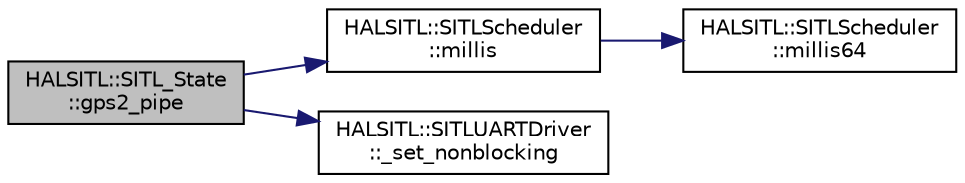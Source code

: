 digraph "HALSITL::SITL_State::gps2_pipe"
{
 // INTERACTIVE_SVG=YES
  edge [fontname="Helvetica",fontsize="10",labelfontname="Helvetica",labelfontsize="10"];
  node [fontname="Helvetica",fontsize="10",shape=record];
  rankdir="LR";
  Node1 [label="HALSITL::SITL_State\l::gps2_pipe",height=0.2,width=0.4,color="black", fillcolor="grey75", style="filled", fontcolor="black"];
  Node1 -> Node2 [color="midnightblue",fontsize="10",style="solid",fontname="Helvetica"];
  Node2 [label="HALSITL::SITLScheduler\l::millis",height=0.2,width=0.4,color="black", fillcolor="white", style="filled",URL="$classHALSITL_1_1SITLScheduler.html#a2ccbecf98819cc56688e612e35ac88a3"];
  Node2 -> Node3 [color="midnightblue",fontsize="10",style="solid",fontname="Helvetica"];
  Node3 [label="HALSITL::SITLScheduler\l::millis64",height=0.2,width=0.4,color="black", fillcolor="white", style="filled",URL="$classHALSITL_1_1SITLScheduler.html#a5c579b0b0bba800b723713fad5e66010"];
  Node1 -> Node4 [color="midnightblue",fontsize="10",style="solid",fontname="Helvetica"];
  Node4 [label="HALSITL::SITLUARTDriver\l::_set_nonblocking",height=0.2,width=0.4,color="black", fillcolor="white", style="filled",URL="$classHALSITL_1_1SITLUARTDriver.html#a3fa6a0d092196114f352e2f376425169"];
}

